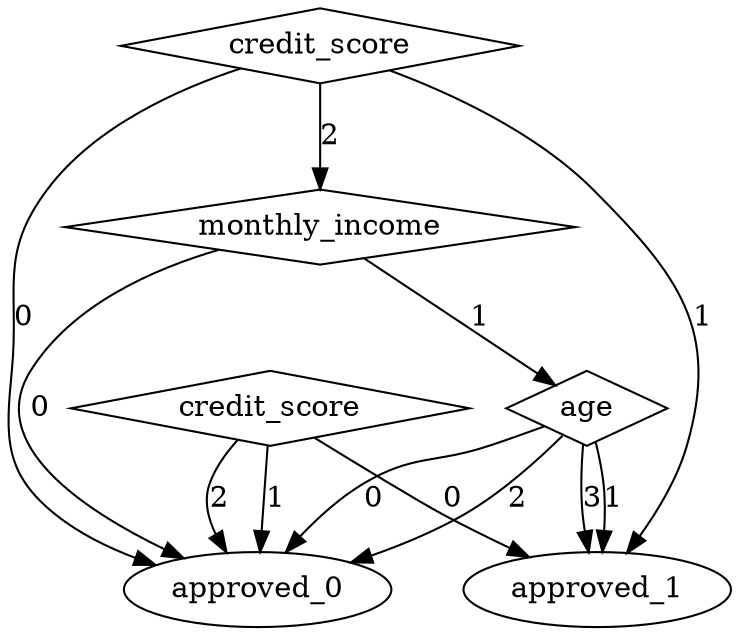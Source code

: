 digraph {
node [label=approved_1,style=""] approved_1
node [label=approved_0,style=""] approved_0
node [label=approved_1,style=""] approved_1
node [label=approved_0,style=""] approved_0
node [label=approved_0,style=""] approved_0
node [label=approved_0,style=""] approved_0
node [label=approved_0,style=""] approved_0
node [label=approved_1,style=""] approved_1
node [label=approved_1,style=""] approved_1
node [label=approved_0,style=""] approved_0
node [label=age,shape="diamond",style=""] 3
node [label=monthly_income,shape="diamond",style=""] 2
node [label=credit_score,shape="diamond",style=""] 1
node [label=credit_score,shape="diamond",style=""] 0

3 -> approved_1 [label="3"]
3 -> approved_0 [label="2"]
3 -> approved_1 [label="1"]
3 -> approved_0 [label="0"]
2 -> 3 [label="1"]
2 -> approved_0 [label="0"]
1 -> approved_0 [label="2"]
1 -> approved_0 [label="1"]
1 -> approved_1 [label="0"]
0 -> 2 [label="2"]
0 -> approved_1 [label="1"]
0 -> approved_0 [label="0"]
}